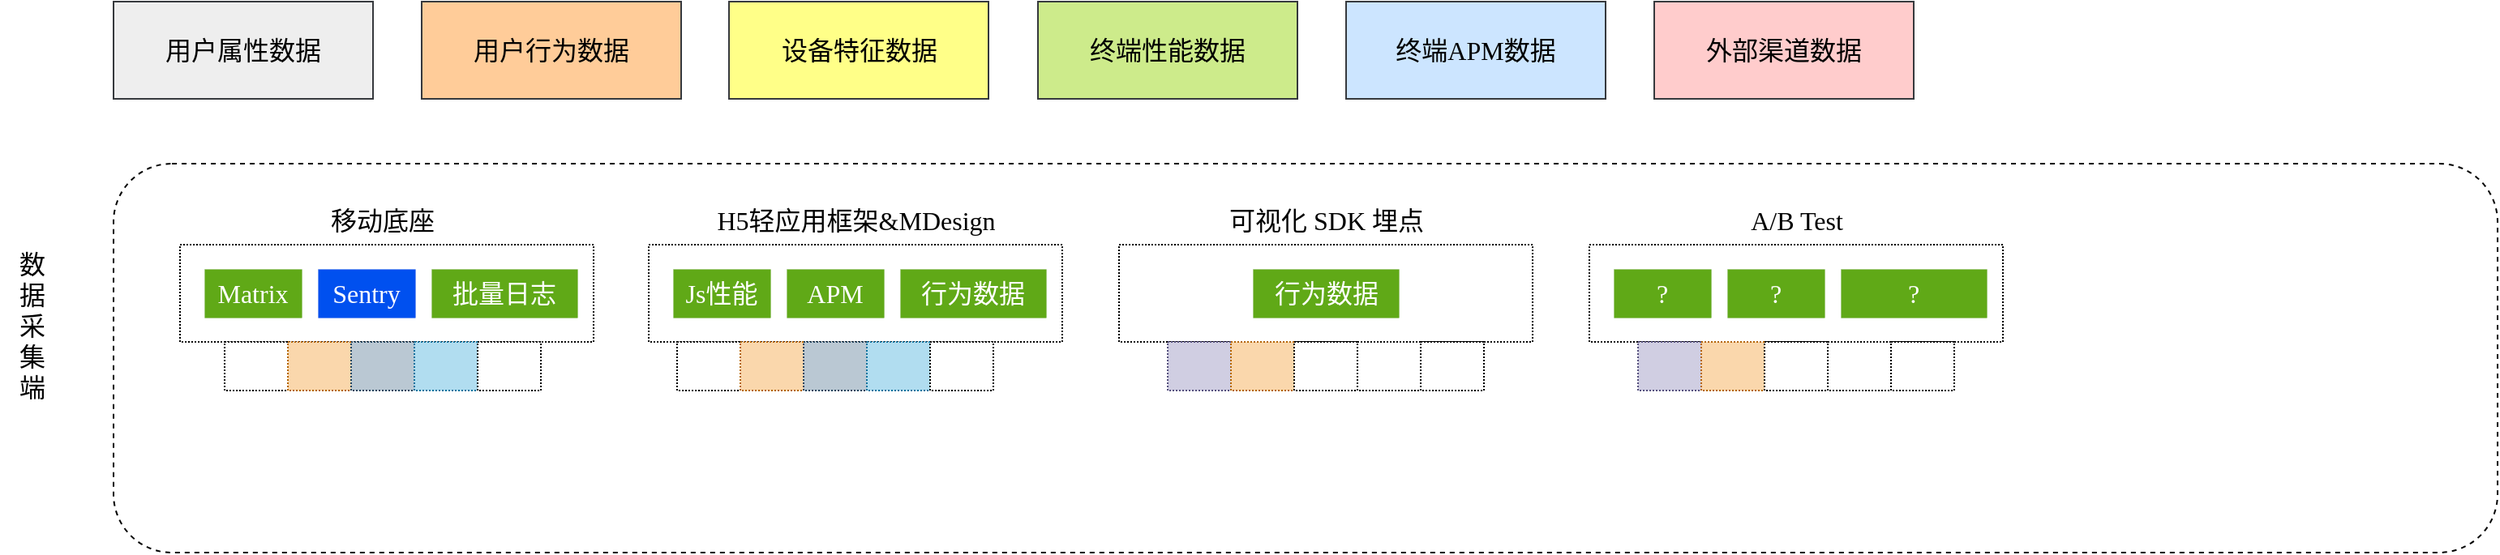 <mxfile version="17.2.4" type="github"><diagram id="R6LKjHRkVj6gWCjwfnXa" name="Page-1"><mxGraphModel dx="1849" dy="468" grid="1" gridSize="10" guides="1" tooltips="1" connect="1" arrows="1" fold="1" page="1" pageScale="1" pageWidth="827" pageHeight="1169" math="0" shadow="0"><root><mxCell id="0"/><mxCell id="1" parent="0"/><mxCell id="xEdestO7AOEsHorYzFaQ-1" value="用户属性数据" style="rounded=0;whiteSpace=wrap;html=1;fillColor=#eeeeee;strokeColor=#36393d;fontSize=16;fontFamily=Comic Sans MS;" parent="1" vertex="1"><mxGeometry x="40" y="20" width="160" height="60" as="geometry"/></mxCell><mxCell id="xEdestO7AOEsHorYzFaQ-2" value="用户行为数据" style="rounded=0;whiteSpace=wrap;html=1;fillColor=#ffcc99;strokeColor=#36393d;fontSize=16;fontFamily=Comic Sans MS;" parent="1" vertex="1"><mxGeometry x="230" y="20" width="160" height="60" as="geometry"/></mxCell><mxCell id="xEdestO7AOEsHorYzFaQ-3" value="终端APM数据" style="rounded=0;whiteSpace=wrap;html=1;fillColor=#cce5ff;strokeColor=#36393d;fontSize=16;fontFamily=Comic Sans MS;" parent="1" vertex="1"><mxGeometry x="800" y="20" width="160" height="60" as="geometry"/></mxCell><mxCell id="xEdestO7AOEsHorYzFaQ-4" value="外部渠道数据" style="rounded=0;whiteSpace=wrap;html=1;fillColor=#ffcccc;strokeColor=#36393d;fontSize=16;fontFamily=Comic Sans MS;" parent="1" vertex="1"><mxGeometry x="990" y="20" width="160" height="60" as="geometry"/></mxCell><mxCell id="xEdestO7AOEsHorYzFaQ-5" value="" style="rounded=1;whiteSpace=wrap;html=1;fontSize=16;dashed=1;fontFamily=Comic Sans MS;" parent="1" vertex="1"><mxGeometry x="40" y="120" width="1470" height="240" as="geometry"/></mxCell><mxCell id="xEdestO7AOEsHorYzFaQ-6" value="数&lt;br&gt;据&lt;br&gt;采&lt;br&gt;集&lt;br&gt;端" style="rounded=0;whiteSpace=wrap;html=1;fontSize=16;strokeWidth=0;strokeColor=none;fontFamily=Comic Sans MS;" parent="1" vertex="1"><mxGeometry x="-30" y="155" width="40" height="130" as="geometry"/></mxCell><mxCell id="xEdestO7AOEsHorYzFaQ-8" value="移动底座" style="rounded=0;whiteSpace=wrap;html=1;dashed=1;fontSize=16;strokeWidth=0;fontFamily=Comic Sans MS;strokeColor=none;" parent="1" vertex="1"><mxGeometry x="156" y="140" width="100" height="30" as="geometry"/></mxCell><mxCell id="xEdestO7AOEsHorYzFaQ-9" value="" style="rounded=0;whiteSpace=wrap;html=1;dashed=1;fontSize=16;strokeWidth=1;fontFamily=Comic Sans MS;dashPattern=1 1;" parent="1" vertex="1"><mxGeometry x="81" y="170" width="255" height="60" as="geometry"/></mxCell><mxCell id="xEdestO7AOEsHorYzFaQ-10" value="Matrix" style="rounded=0;whiteSpace=wrap;html=1;dashed=1;fontSize=16;strokeWidth=0;fontFamily=Comic Sans MS;fillColor=#60a917;fontColor=#ffffff;strokeColor=#2D7600;" parent="1" vertex="1"><mxGeometry x="96" y="185" width="60" height="30" as="geometry"/></mxCell><mxCell id="xEdestO7AOEsHorYzFaQ-11" value="Sentry" style="rounded=0;whiteSpace=wrap;html=1;dashed=1;fontSize=16;strokeWidth=0;fontFamily=Comic Sans MS;fillColor=#0050ef;fontColor=#ffffff;strokeColor=#001DBC;" parent="1" vertex="1"><mxGeometry x="166" y="185" width="60" height="30" as="geometry"/></mxCell><mxCell id="xEdestO7AOEsHorYzFaQ-14" value="批量日志" style="rounded=0;whiteSpace=wrap;html=1;dashed=1;fontSize=16;strokeWidth=0;fontFamily=Comic Sans MS;fillColor=#60a917;fontColor=#ffffff;strokeColor=#2D7600;" parent="1" vertex="1"><mxGeometry x="236" y="185" width="90" height="30" as="geometry"/></mxCell><mxCell id="xEdestO7AOEsHorYzFaQ-15" value="H5轻应用框架&amp;amp;MDesign" style="rounded=0;whiteSpace=wrap;html=1;dashed=1;fontSize=16;strokeWidth=0;fontFamily=Comic Sans MS;strokeColor=none;" parent="1" vertex="1"><mxGeometry x="402.5" y="140" width="190" height="30" as="geometry"/></mxCell><mxCell id="xEdestO7AOEsHorYzFaQ-16" value="" style="rounded=0;whiteSpace=wrap;html=1;dashed=1;fontSize=16;strokeWidth=1;fontFamily=Comic Sans MS;dashPattern=1 1;" parent="1" vertex="1"><mxGeometry x="370" y="170" width="255" height="60" as="geometry"/></mxCell><mxCell id="xEdestO7AOEsHorYzFaQ-17" value="Js性能" style="rounded=0;whiteSpace=wrap;html=1;dashed=1;fontSize=16;strokeWidth=0;fontFamily=Comic Sans MS;fillColor=#60a917;fontColor=#ffffff;strokeColor=#2D7600;" parent="1" vertex="1"><mxGeometry x="385" y="185" width="60" height="30" as="geometry"/></mxCell><mxCell id="xEdestO7AOEsHorYzFaQ-18" value="APM" style="rounded=0;whiteSpace=wrap;html=1;dashed=1;fontSize=16;strokeWidth=0;fontFamily=Comic Sans MS;fillColor=#60a917;fontColor=#ffffff;strokeColor=#2D7600;" parent="1" vertex="1"><mxGeometry x="455" y="185" width="60" height="30" as="geometry"/></mxCell><mxCell id="xEdestO7AOEsHorYzFaQ-19" value="行为数据" style="rounded=0;whiteSpace=wrap;html=1;dashed=1;fontSize=16;strokeWidth=0;fontFamily=Comic Sans MS;fillColor=#60a917;fontColor=#ffffff;strokeColor=#2D7600;" parent="1" vertex="1"><mxGeometry x="525" y="185" width="90" height="30" as="geometry"/></mxCell><mxCell id="xEdestO7AOEsHorYzFaQ-20" value="可视化 SDK 埋点" style="rounded=0;whiteSpace=wrap;html=1;dashed=1;fontSize=16;strokeWidth=0;fontFamily=Comic Sans MS;strokeColor=none;" parent="1" vertex="1"><mxGeometry x="692.5" y="140" width="190" height="30" as="geometry"/></mxCell><mxCell id="xEdestO7AOEsHorYzFaQ-21" value="" style="rounded=0;whiteSpace=wrap;html=1;dashed=1;fontSize=16;strokeWidth=1;fontFamily=Comic Sans MS;dashPattern=1 1;" parent="1" vertex="1"><mxGeometry x="660" y="170" width="255" height="60" as="geometry"/></mxCell><mxCell id="xEdestO7AOEsHorYzFaQ-24" value="行为数据" style="rounded=0;whiteSpace=wrap;html=1;dashed=1;fontSize=16;strokeWidth=0;fontFamily=Comic Sans MS;fillColor=#60a917;fontColor=#ffffff;strokeColor=#2D7600;" parent="1" vertex="1"><mxGeometry x="742.5" y="185" width="90" height="30" as="geometry"/></mxCell><mxCell id="xEdestO7AOEsHorYzFaQ-25" value="A/B Test" style="rounded=0;whiteSpace=wrap;html=1;dashed=1;fontSize=16;strokeWidth=0;fontFamily=Comic Sans MS;strokeColor=none;" parent="1" vertex="1"><mxGeometry x="982.5" y="140" width="190" height="30" as="geometry"/></mxCell><mxCell id="xEdestO7AOEsHorYzFaQ-26" value="" style="rounded=0;whiteSpace=wrap;html=1;dashed=1;fontSize=16;strokeWidth=1;fontFamily=Comic Sans MS;dashPattern=1 1;" parent="1" vertex="1"><mxGeometry x="950" y="170" width="255" height="60" as="geometry"/></mxCell><mxCell id="xEdestO7AOEsHorYzFaQ-27" value="?" style="rounded=0;whiteSpace=wrap;html=1;dashed=1;fontSize=16;strokeWidth=0;fontFamily=Comic Sans MS;fillColor=#60a917;fontColor=#ffffff;strokeColor=#2D7600;" parent="1" vertex="1"><mxGeometry x="965" y="185" width="60" height="30" as="geometry"/></mxCell><mxCell id="xEdestO7AOEsHorYzFaQ-28" value="?" style="rounded=0;whiteSpace=wrap;html=1;dashed=1;fontSize=16;strokeWidth=0;fontFamily=Comic Sans MS;fillColor=#60a917;fontColor=#ffffff;strokeColor=#2D7600;" parent="1" vertex="1"><mxGeometry x="1035" y="185" width="60" height="30" as="geometry"/></mxCell><mxCell id="xEdestO7AOEsHorYzFaQ-29" value="?" style="rounded=0;whiteSpace=wrap;html=1;dashed=1;fontSize=16;strokeWidth=0;fontFamily=Comic Sans MS;fillColor=#60a917;fontColor=#ffffff;strokeColor=#2D7600;" parent="1" vertex="1"><mxGeometry x="1105" y="185" width="90" height="30" as="geometry"/></mxCell><mxCell id="xEdestO7AOEsHorYzFaQ-30" value="" style="rounded=0;whiteSpace=wrap;html=1;dashed=1;dashPattern=1 1;fontFamily=Comic Sans MS;fontSize=16;strokeWidth=1;" parent="1" vertex="1"><mxGeometry x="108.5" y="230" width="39" height="30" as="geometry"/></mxCell><mxCell id="xEdestO7AOEsHorYzFaQ-34" value="" style="rounded=0;whiteSpace=wrap;html=1;dashed=1;dashPattern=1 1;fontFamily=Comic Sans MS;fontSize=16;strokeWidth=1;fillColor=#fad7ac;strokeColor=#b46504;" parent="1" vertex="1"><mxGeometry x="147.5" y="230" width="39" height="30" as="geometry"/></mxCell><mxCell id="xEdestO7AOEsHorYzFaQ-35" value="" style="rounded=0;whiteSpace=wrap;html=1;dashed=1;dashPattern=1 1;fontFamily=Comic Sans MS;fontSize=16;strokeWidth=1;fillColor=#bac8d3;strokeColor=#23445d;" parent="1" vertex="1"><mxGeometry x="186.5" y="230" width="39" height="30" as="geometry"/></mxCell><mxCell id="xEdestO7AOEsHorYzFaQ-36" value="" style="rounded=0;whiteSpace=wrap;html=1;dashed=1;dashPattern=1 1;fontFamily=Comic Sans MS;fontSize=16;strokeWidth=1;fillColor=#b1ddf0;strokeColor=#10739e;" parent="1" vertex="1"><mxGeometry x="225.5" y="230" width="39" height="30" as="geometry"/></mxCell><mxCell id="xEdestO7AOEsHorYzFaQ-41" value="" style="rounded=0;whiteSpace=wrap;html=1;dashed=1;dashPattern=1 1;fontFamily=Comic Sans MS;fontSize=16;strokeWidth=1;" parent="1" vertex="1"><mxGeometry x="264.5" y="230" width="39" height="30" as="geometry"/></mxCell><mxCell id="xEdestO7AOEsHorYzFaQ-42" value="终端性能数据" style="rounded=0;whiteSpace=wrap;html=1;fillColor=#cdeb8b;fontSize=16;fontFamily=Comic Sans MS;strokeColor=#36393d;" parent="1" vertex="1"><mxGeometry x="610" y="20" width="160" height="60" as="geometry"/></mxCell><mxCell id="xEdestO7AOEsHorYzFaQ-43" value="" style="rounded=0;whiteSpace=wrap;html=1;dashed=1;dashPattern=1 1;fontFamily=Comic Sans MS;fontSize=16;strokeWidth=1;" parent="1" vertex="1"><mxGeometry x="387.5" y="230" width="39" height="30" as="geometry"/></mxCell><mxCell id="xEdestO7AOEsHorYzFaQ-44" value="" style="rounded=0;whiteSpace=wrap;html=1;dashed=1;dashPattern=1 1;fontFamily=Comic Sans MS;fontSize=16;strokeWidth=1;fillColor=#fad7ac;strokeColor=#b46504;" parent="1" vertex="1"><mxGeometry x="426.5" y="230" width="39" height="30" as="geometry"/></mxCell><mxCell id="xEdestO7AOEsHorYzFaQ-45" value="" style="rounded=0;whiteSpace=wrap;html=1;dashed=1;dashPattern=1 1;fontFamily=Comic Sans MS;fontSize=16;strokeWidth=1;fillColor=#bac8d3;strokeColor=#23445d;" parent="1" vertex="1"><mxGeometry x="465.5" y="230" width="39" height="30" as="geometry"/></mxCell><mxCell id="xEdestO7AOEsHorYzFaQ-46" value="" style="rounded=0;whiteSpace=wrap;html=1;dashed=1;dashPattern=1 1;fontFamily=Comic Sans MS;fontSize=16;strokeWidth=1;fillColor=#b1ddf0;strokeColor=#10739e;" parent="1" vertex="1"><mxGeometry x="504.5" y="230" width="39" height="30" as="geometry"/></mxCell><mxCell id="xEdestO7AOEsHorYzFaQ-47" value="" style="rounded=0;whiteSpace=wrap;html=1;dashed=1;dashPattern=1 1;fontFamily=Comic Sans MS;fontSize=16;strokeWidth=1;" parent="1" vertex="1"><mxGeometry x="543.5" y="230" width="39" height="30" as="geometry"/></mxCell><mxCell id="xEdestO7AOEsHorYzFaQ-48" value="" style="rounded=0;whiteSpace=wrap;html=1;dashed=1;dashPattern=1 1;fontFamily=Comic Sans MS;fontSize=16;strokeWidth=1;fillColor=#d0cee2;strokeColor=#56517e;" parent="1" vertex="1"><mxGeometry x="690" y="230" width="39" height="30" as="geometry"/></mxCell><mxCell id="xEdestO7AOEsHorYzFaQ-49" value="" style="rounded=0;whiteSpace=wrap;html=1;dashed=1;dashPattern=1 1;fontFamily=Comic Sans MS;fontSize=16;strokeWidth=1;fillColor=#fad7ac;strokeColor=#b46504;" parent="1" vertex="1"><mxGeometry x="729" y="230" width="39" height="30" as="geometry"/></mxCell><mxCell id="xEdestO7AOEsHorYzFaQ-50" value="" style="rounded=0;whiteSpace=wrap;html=1;dashed=1;dashPattern=1 1;fontFamily=Comic Sans MS;fontSize=16;strokeWidth=1;" parent="1" vertex="1"><mxGeometry x="768" y="230" width="39" height="30" as="geometry"/></mxCell><mxCell id="xEdestO7AOEsHorYzFaQ-51" value="" style="rounded=0;whiteSpace=wrap;html=1;dashed=1;dashPattern=1 1;fontFamily=Comic Sans MS;fontSize=16;strokeWidth=1;" parent="1" vertex="1"><mxGeometry x="807" y="230" width="39" height="30" as="geometry"/></mxCell><mxCell id="xEdestO7AOEsHorYzFaQ-52" value="" style="rounded=0;whiteSpace=wrap;html=1;dashed=1;dashPattern=1 1;fontFamily=Comic Sans MS;fontSize=16;strokeWidth=1;" parent="1" vertex="1"><mxGeometry x="846" y="230" width="39" height="30" as="geometry"/></mxCell><mxCell id="xEdestO7AOEsHorYzFaQ-53" value="" style="rounded=0;whiteSpace=wrap;html=1;dashed=1;dashPattern=1 1;fontFamily=Comic Sans MS;fontSize=16;strokeWidth=1;fillColor=#d0cee2;strokeColor=#56517e;" parent="1" vertex="1"><mxGeometry x="980" y="230" width="39" height="30" as="geometry"/></mxCell><mxCell id="xEdestO7AOEsHorYzFaQ-54" value="" style="rounded=0;whiteSpace=wrap;html=1;dashed=1;dashPattern=1 1;fontFamily=Comic Sans MS;fontSize=16;strokeWidth=1;fillColor=#fad7ac;strokeColor=#b46504;" parent="1" vertex="1"><mxGeometry x="1019" y="230" width="39" height="30" as="geometry"/></mxCell><mxCell id="xEdestO7AOEsHorYzFaQ-55" value="" style="rounded=0;whiteSpace=wrap;html=1;dashed=1;dashPattern=1 1;fontFamily=Comic Sans MS;fontSize=16;strokeWidth=1;" parent="1" vertex="1"><mxGeometry x="1058" y="230" width="39" height="30" as="geometry"/></mxCell><mxCell id="xEdestO7AOEsHorYzFaQ-56" value="" style="rounded=0;whiteSpace=wrap;html=1;dashed=1;dashPattern=1 1;fontFamily=Comic Sans MS;fontSize=16;strokeWidth=1;" parent="1" vertex="1"><mxGeometry x="1097" y="230" width="39" height="30" as="geometry"/></mxCell><mxCell id="xEdestO7AOEsHorYzFaQ-57" value="" style="rounded=0;whiteSpace=wrap;html=1;dashed=1;dashPattern=1 1;fontFamily=Comic Sans MS;fontSize=16;strokeWidth=1;" parent="1" vertex="1"><mxGeometry x="1136" y="230" width="39" height="30" as="geometry"/></mxCell><mxCell id="QShWWnX4GkXOOMJUXcGB-1" value="设备特征数据" style="rounded=0;whiteSpace=wrap;html=1;fillColor=#ffff88;fontSize=16;fontFamily=Comic Sans MS;strokeColor=#36393d;" parent="1" vertex="1"><mxGeometry x="419.5" y="20" width="160" height="60" as="geometry"/></mxCell></root></mxGraphModel></diagram></mxfile>